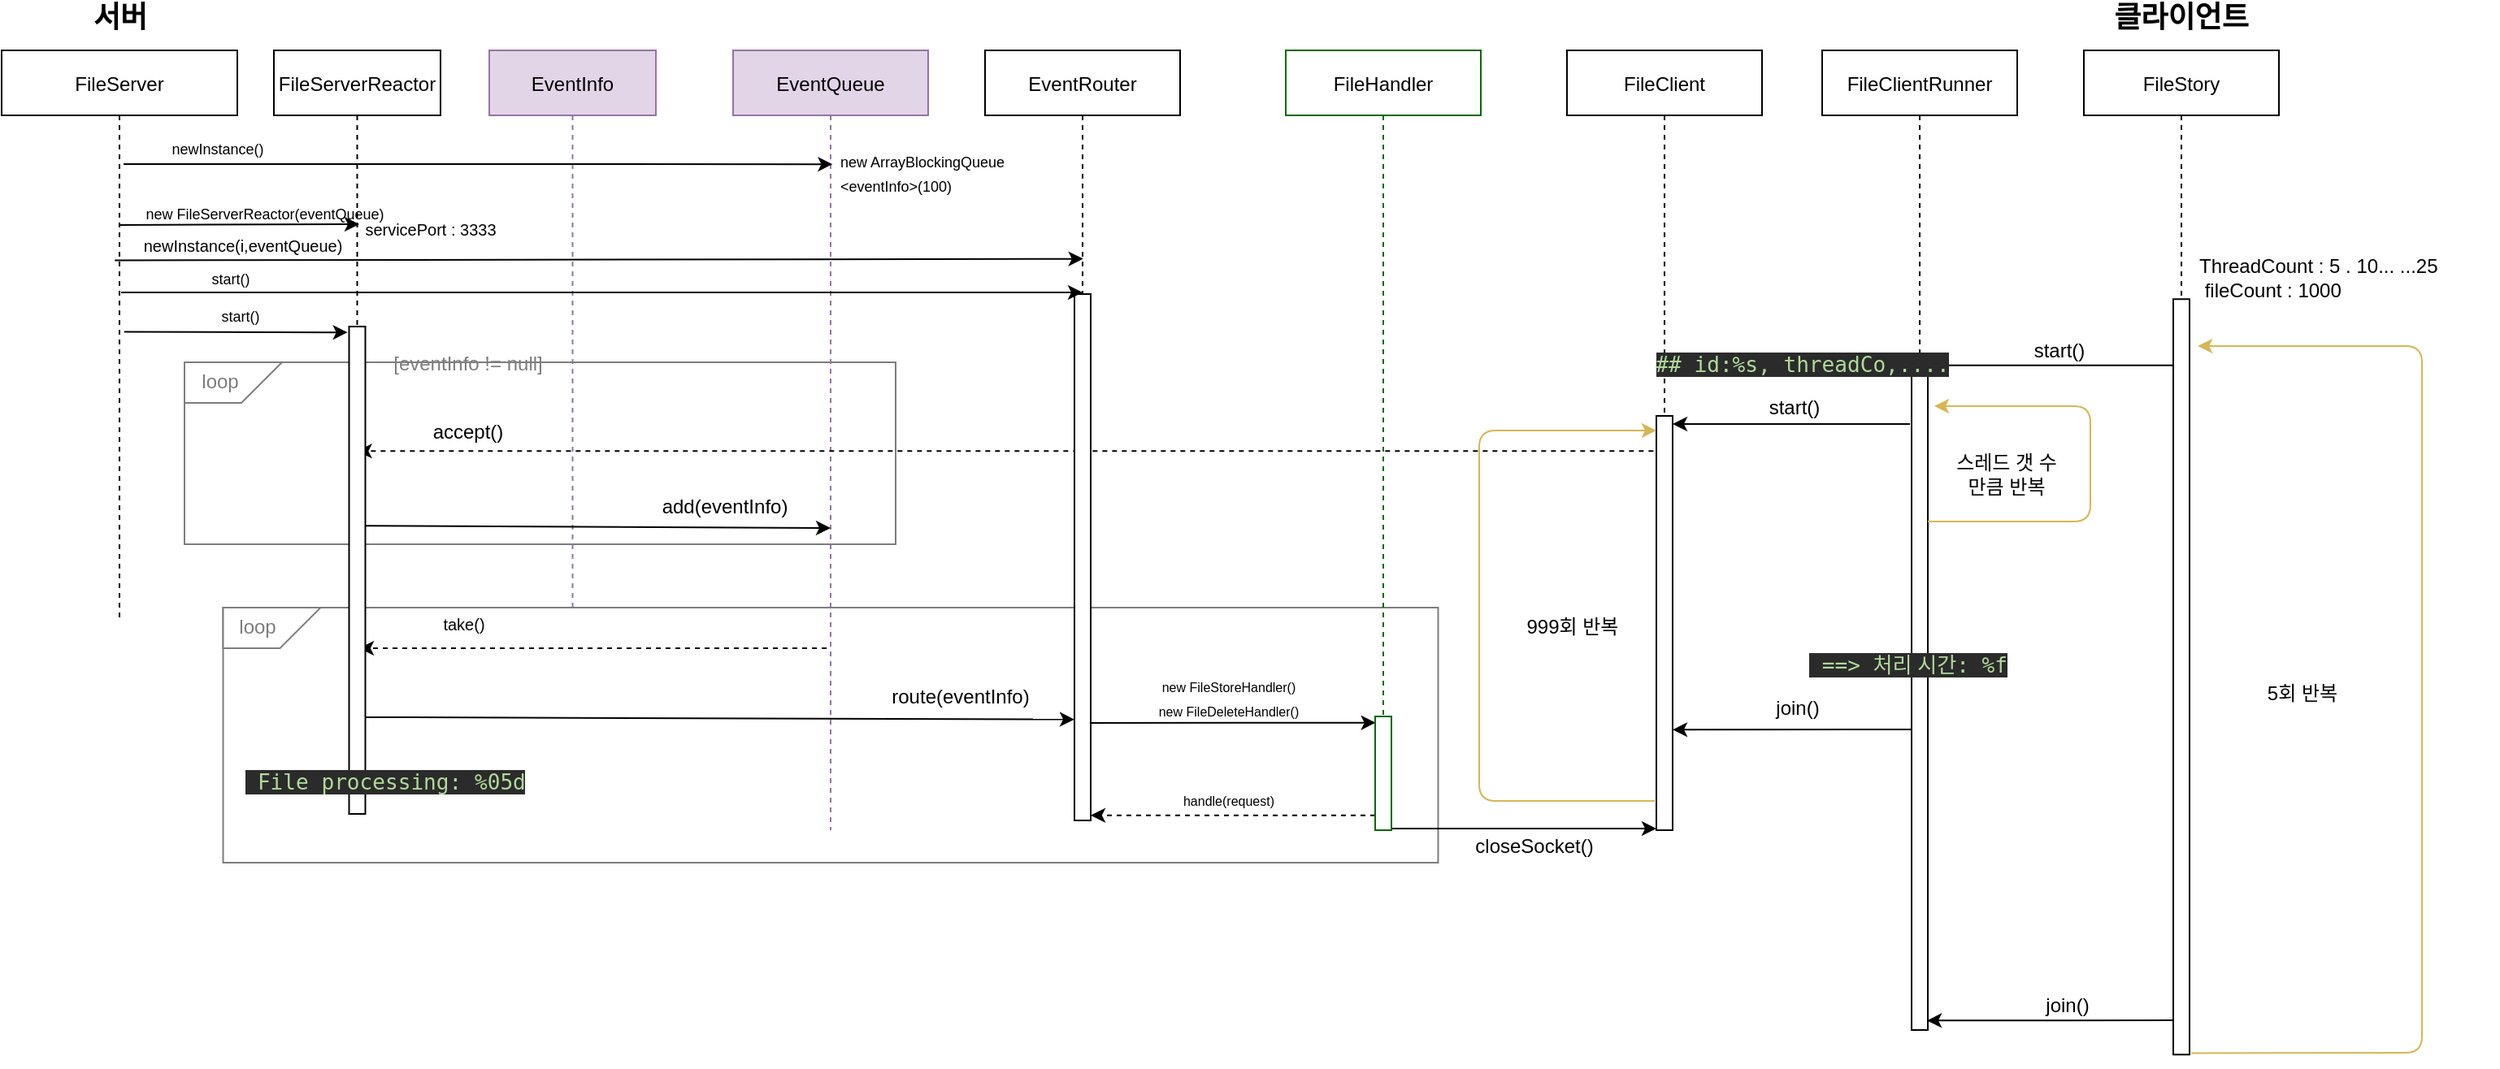 <mxfile version="14.8.1" type="github">
  <diagram id="kgpKYQtTHZ0yAKxKKP6v" name="Page-1">
    <mxGraphModel dx="1718" dy="935" grid="0" gridSize="10" guides="1" tooltips="1" connect="1" arrows="1" fold="1" page="1" pageScale="1" pageWidth="850" pageHeight="1100" math="0" shadow="0">
      <root>
        <mxCell id="0" />
        <mxCell id="1" parent="0" />
        <mxCell id="Pdf28RkhfNBAoE6ykQUz-179" value="" style="rounded=0;whiteSpace=wrap;html=1;strokeColor=#7D7D7D;" parent="1" vertex="1">
          <mxGeometry x="182.5" y="242" width="437.5" height="112" as="geometry" />
        </mxCell>
        <mxCell id="Pdf28RkhfNBAoE6ykQUz-164" value="EventInfo" style="shape=umlLifeline;perimeter=lifelinePerimeter;container=1;collapsible=0;recursiveResize=0;shadow=0;strokeWidth=1;fillColor=#e1d5e7;strokeColor=#9673a6;" parent="1" vertex="1">
          <mxGeometry x="370" y="50" width="102.5" height="420" as="geometry" />
        </mxCell>
        <mxCell id="Pdf28RkhfNBAoE6ykQUz-189" value="" style="rounded=0;whiteSpace=wrap;html=1;strokeColor=#7D7D7D;" parent="1" vertex="1">
          <mxGeometry x="206.25" y="393" width="747.5" height="157" as="geometry" />
        </mxCell>
        <mxCell id="Pdf28RkhfNBAoE6ykQUz-190" value="" style="shape=card;whiteSpace=wrap;html=1;rotation=0;size=40;direction=west;fontColor=#7D7D7D;strokeColor=#7D7D7D;" parent="1" vertex="1">
          <mxGeometry x="206.25" y="393" width="60" height="25" as="geometry" />
        </mxCell>
        <mxCell id="Pdf28RkhfNBAoE6ykQUz-191" value="loop" style="text;html=1;strokeColor=none;fillColor=none;align=center;verticalAlign=middle;whiteSpace=wrap;fontColor=#7D7D7D;" parent="1" vertex="1">
          <mxGeometry x="206.25" y="394.87" width="42.5" height="21.25" as="geometry" />
        </mxCell>
        <mxCell id="Pdf28RkhfNBAoE6ykQUz-146" value="" style="shape=card;whiteSpace=wrap;html=1;rotation=0;size=40;direction=west;fontColor=#7D7D7D;strokeColor=#7D7D7D;" parent="1" vertex="1">
          <mxGeometry x="182.5" y="242" width="60" height="25" as="geometry" />
        </mxCell>
        <mxCell id="Pdf28RkhfNBAoE6ykQUz-147" value="loop" style="text;html=1;strokeColor=none;fillColor=none;align=center;verticalAlign=middle;whiteSpace=wrap;fontColor=#7D7D7D;" parent="1" vertex="1">
          <mxGeometry x="182.5" y="243.87" width="42.5" height="21.25" as="geometry" />
        </mxCell>
        <mxCell id="Pdf28RkhfNBAoE6ykQUz-66" value="ThreadCount : 5 . 10... ...25&amp;nbsp; &amp;nbsp;fileCount : 1000" style="text;html=1;strokeColor=none;fillColor=none;align=left;verticalAlign=middle;whiteSpace=wrap;rounded=0;" parent="1" vertex="1">
          <mxGeometry x="1420" y="130" width="186" height="119.87" as="geometry" />
        </mxCell>
        <mxCell id="Pdf28RkhfNBAoE6ykQUz-68" value="FileServer" style="shape=umlLifeline;perimeter=lifelinePerimeter;container=1;collapsible=0;recursiveResize=0;shadow=0;strokeWidth=1;" parent="1" vertex="1">
          <mxGeometry x="70" y="50" width="145" height="350" as="geometry" />
        </mxCell>
        <mxCell id="Pdf28RkhfNBAoE6ykQUz-69" value="EventQueue" style="shape=umlLifeline;perimeter=lifelinePerimeter;container=1;collapsible=0;recursiveResize=0;shadow=0;strokeWidth=1;fillColor=#e1d5e7;strokeColor=#9673a6;" parent="1" vertex="1">
          <mxGeometry x="520" y="50" width="120" height="480" as="geometry" />
        </mxCell>
        <mxCell id="Pdf28RkhfNBAoE6ykQUz-73" value="&lt;font style=&quot;font-size: 9px&quot;&gt;new ArrayBlockingQueue&lt;br&gt;&amp;lt;eventInfo&amp;gt;(100)&lt;/font&gt;" style="text;html=1;strokeColor=none;fillColor=none;align=left;verticalAlign=middle;whiteSpace=wrap;" parent="1" vertex="1">
          <mxGeometry x="583.75" y="120" width="210" height="10" as="geometry" />
        </mxCell>
        <mxCell id="Pdf28RkhfNBAoE6ykQUz-76" value="FileStory" style="shape=umlLifeline;perimeter=lifelinePerimeter;container=1;collapsible=0;recursiveResize=0;shadow=0;strokeWidth=1;" parent="1" vertex="1">
          <mxGeometry x="1351" y="50" width="120" height="320" as="geometry" />
        </mxCell>
        <mxCell id="Pdf28RkhfNBAoE6ykQUz-77" value="EventRouter" style="shape=umlLifeline;perimeter=lifelinePerimeter;container=1;collapsible=0;recursiveResize=0;shadow=0;strokeWidth=1;" parent="1" vertex="1">
          <mxGeometry x="675" y="50" width="120" height="470" as="geometry" />
        </mxCell>
        <mxCell id="Pdf28RkhfNBAoE6ykQUz-78" value="&lt;font style=&quot;font-size: 18px&quot;&gt;&lt;b&gt;서버&lt;/b&gt;&lt;/font&gt;" style="text;html=1;strokeColor=none;fillColor=none;align=center;verticalAlign=middle;whiteSpace=wrap;" parent="1" vertex="1">
          <mxGeometry x="102.5" y="20" width="80" height="20" as="geometry" />
        </mxCell>
        <mxCell id="Pdf28RkhfNBAoE6ykQUz-79" value="&lt;font style=&quot;font-size: 18px&quot;&gt;&lt;b&gt;클라이언트&lt;/b&gt;&lt;/font&gt;" style="text;html=1;strokeColor=none;fillColor=none;align=center;verticalAlign=middle;whiteSpace=wrap;" parent="1" vertex="1">
          <mxGeometry x="1361" y="20" width="100" height="20" as="geometry" />
        </mxCell>
        <mxCell id="Pdf28RkhfNBAoE6ykQUz-80" value="" style="points=[];perimeter=orthogonalPerimeter;shadow=0;strokeWidth=1;" parent="1" vertex="1">
          <mxGeometry x="1406" y="203.13" width="10" height="465" as="geometry" />
        </mxCell>
        <mxCell id="Pdf28RkhfNBAoE6ykQUz-87" value="accept()" style="text;html=1;strokeColor=none;fillColor=none;align=center;verticalAlign=middle;whiteSpace=wrap;" parent="1" vertex="1">
          <mxGeometry x="337" y="275" width="40" height="20" as="geometry" />
        </mxCell>
        <mxCell id="Pdf28RkhfNBAoE6ykQUz-90" value="[eventInfo != null]" style="text;html=1;strokeColor=none;fillColor=none;align=center;verticalAlign=middle;whiteSpace=wrap;fontColor=#7D7D7D;" parent="1" vertex="1">
          <mxGeometry x="277" y="233" width="160" height="20" as="geometry" />
        </mxCell>
        <mxCell id="Pdf28RkhfNBAoE6ykQUz-96" value="" style="endArrow=classic;html=1;dashed=1;startArrow=none;exitX=-0.183;exitY=0.085;exitDx=0;exitDy=0;exitPerimeter=0;" parent="1" source="Pdf28RkhfNBAoE6ykQUz-100" target="Pdf28RkhfNBAoE6ykQUz-163" edge="1">
          <mxGeometry width="50" height="50" relative="1" as="geometry">
            <mxPoint x="847" y="296" as="sourcePoint" />
            <mxPoint x="300" y="297" as="targetPoint" />
            <Array as="points" />
          </mxGeometry>
        </mxCell>
        <mxCell id="Pdf28RkhfNBAoE6ykQUz-97" value="FileClientRunner" style="shape=umlLifeline;perimeter=lifelinePerimeter;container=1;collapsible=0;recursiveResize=0;shadow=0;strokeWidth=1;" parent="1" vertex="1">
          <mxGeometry x="1190" y="50" width="120" height="320" as="geometry" />
        </mxCell>
        <mxCell id="Pdf28RkhfNBAoE6ykQUz-98" value="" style="points=[];perimeter=orthogonalPerimeter;shadow=0;strokeWidth=1;" parent="1" vertex="1">
          <mxGeometry x="1245" y="238" width="10" height="415" as="geometry" />
        </mxCell>
        <mxCell id="Pdf28RkhfNBAoE6ykQUz-99" value="FileClient" style="shape=umlLifeline;perimeter=lifelinePerimeter;container=1;collapsible=0;recursiveResize=0;shadow=0;strokeWidth=1;" parent="1" vertex="1">
          <mxGeometry x="1033" y="50" width="120" height="304" as="geometry" />
        </mxCell>
        <mxCell id="Pdf28RkhfNBAoE6ykQUz-100" value="" style="points=[];perimeter=orthogonalPerimeter;shadow=0;strokeWidth=1;" parent="1" vertex="1">
          <mxGeometry x="1088" y="275" width="10" height="255" as="geometry" />
        </mxCell>
        <mxCell id="Pdf28RkhfNBAoE6ykQUz-101" value="" style="endArrow=classic;html=1;" parent="1" edge="1">
          <mxGeometry width="50" height="50" relative="1" as="geometry">
            <mxPoint x="1406" y="243.88" as="sourcePoint" />
            <mxPoint x="1257" y="243.88" as="targetPoint" />
            <Array as="points" />
          </mxGeometry>
        </mxCell>
        <mxCell id="Pdf28RkhfNBAoE6ykQUz-102" value="start()" style="text;html=1;strokeColor=none;fillColor=none;align=center;verticalAlign=middle;whiteSpace=wrap;rounded=0;" parent="1" vertex="1">
          <mxGeometry x="1316" y="207.88" width="40" height="54" as="geometry" />
        </mxCell>
        <mxCell id="Pdf28RkhfNBAoE6ykQUz-103" value="" style="endArrow=classic;html=1;" parent="1" target="Pdf28RkhfNBAoE6ykQUz-100" edge="1">
          <mxGeometry width="50" height="50" relative="1" as="geometry">
            <mxPoint x="1244" y="280" as="sourcePoint" />
            <mxPoint x="1295" y="266" as="targetPoint" />
            <Array as="points">
              <mxPoint x="1170" y="280" />
            </Array>
          </mxGeometry>
        </mxCell>
        <mxCell id="Pdf28RkhfNBAoE6ykQUz-104" value="start()" style="text;html=1;strokeColor=none;fillColor=none;align=center;verticalAlign=middle;whiteSpace=wrap;rounded=0;" parent="1" vertex="1">
          <mxGeometry x="1153" y="260" width="40" height="20" as="geometry" />
        </mxCell>
        <mxCell id="Pdf28RkhfNBAoE6ykQUz-105" value="&lt;pre style=&quot;background-color: #2b2b2b ; color: #a9b7c6 ; font-family: &amp;quot;jetbrains mono&amp;quot; , monospace ; font-size: 9.8pt&quot;&gt;&lt;span style=&quot;color: #b0d99a&quot;&gt; ==&amp;gt; &lt;/span&gt;&lt;span style=&quot;color: #b0d99a ; font-family: &amp;quot;맑은 고딕&amp;quot;&quot;&gt;처리 시간&lt;/span&gt;&lt;span style=&quot;color: #b0d99a&quot;&gt;: %f&lt;/span&gt;&lt;/pre&gt;" style="text;html=1;strokeColor=none;fillColor=none;align=center;verticalAlign=middle;whiteSpace=wrap;rounded=0;" parent="1" vertex="1">
          <mxGeometry x="1223" y="418" width="40" height="20" as="geometry" />
        </mxCell>
        <mxCell id="Pdf28RkhfNBAoE6ykQUz-106" style="edgeStyle=orthogonalEdgeStyle;rounded=0;orthogonalLoop=1;jettySize=auto;html=1;exitX=0.5;exitY=1;exitDx=0;exitDy=0;" parent="1" source="Pdf28RkhfNBAoE6ykQUz-105" target="Pdf28RkhfNBAoE6ykQUz-105" edge="1">
          <mxGeometry relative="1" as="geometry" />
        </mxCell>
        <mxCell id="Pdf28RkhfNBAoE6ykQUz-107" value="" style="endArrow=classic;html=1;entryX=1;entryY=0.189;entryDx=0;entryDy=0;entryPerimeter=0;" parent="1" edge="1">
          <mxGeometry width="50" height="50" relative="1" as="geometry">
            <mxPoint x="1245" y="468" as="sourcePoint" />
            <mxPoint x="1098" y="468.15" as="targetPoint" />
          </mxGeometry>
        </mxCell>
        <mxCell id="Pdf28RkhfNBAoE6ykQUz-108" value="join()" style="text;html=1;strokeColor=none;fillColor=none;align=center;verticalAlign=middle;whiteSpace=wrap;rounded=0;" parent="1" vertex="1">
          <mxGeometry x="1155" y="445" width="40" height="20" as="geometry" />
        </mxCell>
        <mxCell id="Pdf28RkhfNBAoE6ykQUz-109" value="&lt;pre style=&quot;background-color: #2b2b2b ; color: #a9b7c6 ; font-family: &amp;#34;jetbrains mono&amp;#34; , monospace ; font-size: 9.8pt&quot;&gt;&lt;span style=&quot;color: #b0d99a&quot;&gt;## id:%s, threadCo,....&lt;/span&gt;&lt;/pre&gt;" style="text;html=1;strokeColor=none;fillColor=none;align=center;verticalAlign=middle;whiteSpace=wrap;rounded=0;" parent="1" vertex="1">
          <mxGeometry x="1158" y="233" width="40" height="20" as="geometry" />
        </mxCell>
        <mxCell id="Pdf28RkhfNBAoE6ykQUz-111" style="edgeStyle=orthogonalEdgeStyle;rounded=0;orthogonalLoop=1;jettySize=auto;html=1;exitX=0.5;exitY=1;exitDx=0;exitDy=0;" parent="1" source="Pdf28RkhfNBAoE6ykQUz-109" target="Pdf28RkhfNBAoE6ykQUz-109" edge="1">
          <mxGeometry relative="1" as="geometry" />
        </mxCell>
        <mxCell id="Pdf28RkhfNBAoE6ykQUz-112" value="999회 반복" style="text;html=1;strokeColor=none;fillColor=none;align=center;verticalAlign=middle;whiteSpace=wrap;rounded=0;" parent="1" vertex="1">
          <mxGeometry x="998" y="395" width="77" height="20" as="geometry" />
        </mxCell>
        <mxCell id="Pdf28RkhfNBAoE6ykQUz-114" value="" style="endArrow=classic;html=1;fillColor=#fff2cc;strokeColor=#d6b656;" parent="1" edge="1">
          <mxGeometry width="50" height="50" relative="1" as="geometry">
            <mxPoint x="1255" y="340" as="sourcePoint" />
            <mxPoint x="1259" y="269" as="targetPoint" />
            <Array as="points">
              <mxPoint x="1355" y="340" />
              <mxPoint x="1355" y="269" />
            </Array>
          </mxGeometry>
        </mxCell>
        <mxCell id="Pdf28RkhfNBAoE6ykQUz-115" value="스레드 갯 수 만큼 반복" style="text;html=1;strokeColor=none;fillColor=none;align=center;verticalAlign=middle;whiteSpace=wrap;rounded=0;" parent="1" vertex="1">
          <mxGeometry x="1267" y="301" width="73" height="20" as="geometry" />
        </mxCell>
        <mxCell id="Pdf28RkhfNBAoE6ykQUz-116" value="" style="endArrow=classic;html=1;entryX=0.953;entryY=0.986;entryDx=0;entryDy=0;entryPerimeter=0;" parent="1" target="Pdf28RkhfNBAoE6ykQUz-98" edge="1">
          <mxGeometry width="50" height="50" relative="1" as="geometry">
            <mxPoint x="1406" y="647" as="sourcePoint" />
            <mxPoint x="1267" y="403" as="targetPoint" />
          </mxGeometry>
        </mxCell>
        <mxCell id="Pdf28RkhfNBAoE6ykQUz-117" value="join()" style="text;html=1;strokeColor=none;fillColor=none;align=center;verticalAlign=middle;whiteSpace=wrap;rounded=0;" parent="1" vertex="1">
          <mxGeometry x="1321" y="628" width="40" height="20" as="geometry" />
        </mxCell>
        <mxCell id="Pdf28RkhfNBAoE6ykQUz-118" value="" style="endArrow=classic;html=1;fillColor=#fff2cc;strokeColor=#d6b656;entryX=1.512;entryY=0.03;entryDx=0;entryDy=0;entryPerimeter=0;exitX=1.1;exitY=0.966;exitDx=0;exitDy=0;exitPerimeter=0;" parent="1" edge="1">
          <mxGeometry width="50" height="50" relative="1" as="geometry">
            <mxPoint x="1417.0" y="667.19" as="sourcePoint" />
            <mxPoint x="1421.12" y="231.95" as="targetPoint" />
            <Array as="points">
              <mxPoint x="1559" y="667" />
              <mxPoint x="1559" y="232" />
            </Array>
          </mxGeometry>
        </mxCell>
        <mxCell id="Pdf28RkhfNBAoE6ykQUz-119" value="5회 반복" style="text;html=1;strokeColor=none;fillColor=none;align=center;verticalAlign=middle;whiteSpace=wrap;rounded=0;" parent="1" vertex="1">
          <mxGeometry x="1448" y="435.5" width="75" height="20" as="geometry" />
        </mxCell>
        <mxCell id="Pdf28RkhfNBAoE6ykQUz-122" value="FileHandler" style="shape=umlLifeline;perimeter=lifelinePerimeter;container=1;collapsible=0;recursiveResize=0;shadow=0;strokeWidth=1;strokeColor=#006900;" parent="1" vertex="1">
          <mxGeometry x="860" y="50" width="120" height="410" as="geometry" />
        </mxCell>
        <mxCell id="Pdf28RkhfNBAoE6ykQUz-123" value="" style="endArrow=classic;html=1;entryX=0.033;entryY=0.055;entryDx=0;entryDy=0;entryPerimeter=0;" parent="1" target="Pdf28RkhfNBAoE6ykQUz-127" edge="1">
          <mxGeometry width="50" height="50" relative="1" as="geometry">
            <mxPoint x="735" y="464" as="sourcePoint" />
            <mxPoint x="915" y="470" as="targetPoint" />
          </mxGeometry>
        </mxCell>
        <mxCell id="Pdf28RkhfNBAoE6ykQUz-124" value="" style="endArrow=classic;html=1;dashed=1;" parent="1" source="Pdf28RkhfNBAoE6ykQUz-127" edge="1">
          <mxGeometry width="50" height="50" relative="1" as="geometry">
            <mxPoint x="505.0" y="638.104" as="sourcePoint" />
            <mxPoint x="740" y="520.83" as="targetPoint" />
          </mxGeometry>
        </mxCell>
        <mxCell id="Pdf28RkhfNBAoE6ykQUz-125" value="&lt;font style=&quot;font-size: 8px&quot;&gt;new FileStoreHandler()&lt;br&gt;new FileDeleteHandler()&lt;br&gt;&lt;/font&gt;" style="text;html=1;strokeColor=none;fillColor=none;align=center;verticalAlign=middle;whiteSpace=wrap;rounded=0;" parent="1" vertex="1">
          <mxGeometry x="675" y="443.0" width="300" height="10" as="geometry" />
        </mxCell>
        <mxCell id="Pdf28RkhfNBAoE6ykQUz-126" value="&lt;font color=&quot;#000000&quot;&gt;&lt;span style=&quot;font-size: 8px&quot;&gt;handle(request)&lt;/span&gt;&lt;/font&gt;" style="text;html=1;strokeColor=none;fillColor=none;align=center;verticalAlign=middle;whiteSpace=wrap;rounded=0;fontColor=#7D7D7D;" parent="1" vertex="1">
          <mxGeometry x="805" y="500.83" width="40" height="20" as="geometry" />
        </mxCell>
        <mxCell id="Pdf28RkhfNBAoE6ykQUz-130" value="&lt;font color=&quot;#000000&quot;&gt;closeSocket()&lt;/font&gt;" style="text;html=1;strokeColor=none;fillColor=none;align=center;verticalAlign=middle;whiteSpace=wrap;rounded=0;fontColor=#7D7D7D;" parent="1" vertex="1">
          <mxGeometry x="993" y="530" width="40" height="20" as="geometry" />
        </mxCell>
        <mxCell id="Pdf28RkhfNBAoE6ykQUz-140" value="&lt;font style=&quot;font-size: 10px&quot;&gt;newInstance(i,eventQueue)&lt;/font&gt;" style="text;html=1;align=center;verticalAlign=middle;resizable=0;points=[];autosize=1;strokeColor=none;" parent="1" vertex="1">
          <mxGeometry x="147.5" y="160" width="140" height="20" as="geometry" />
        </mxCell>
        <mxCell id="Pdf28RkhfNBAoE6ykQUz-144" value="" style="points=[];perimeter=orthogonalPerimeter;shadow=0;strokeWidth=1;" parent="1" vertex="1">
          <mxGeometry x="730" y="200" width="10" height="324" as="geometry" />
        </mxCell>
        <mxCell id="Pdf28RkhfNBAoE6ykQUz-148" value="" style="endArrow=classic;html=1;dashed=1;" parent="1" edge="1">
          <mxGeometry width="50" height="50" relative="1" as="geometry">
            <mxPoint x="577.5" y="418" as="sourcePoint" />
            <mxPoint x="290" y="418" as="targetPoint" />
          </mxGeometry>
        </mxCell>
        <mxCell id="Pdf28RkhfNBAoE6ykQUz-149" value="&lt;font style=&quot;font-size: 10px&quot;&gt;take()&lt;/font&gt;" style="text;html=1;align=center;verticalAlign=middle;resizable=0;points=[];autosize=1;strokeColor=none;" parent="1" vertex="1">
          <mxGeometry x="333.75" y="392.5" width="40" height="20" as="geometry" />
        </mxCell>
        <mxCell id="Pdf28RkhfNBAoE6ykQUz-163" value="FileServerReactor" style="shape=umlLifeline;perimeter=lifelinePerimeter;container=1;collapsible=0;recursiveResize=0;shadow=0;strokeWidth=1;" parent="1" vertex="1">
          <mxGeometry x="237.5" y="50" width="102.5" height="350" as="geometry" />
        </mxCell>
        <mxCell id="Pdf28RkhfNBAoE6ykQUz-165" value="" style="endArrow=classic;html=1;entryX=0.51;entryY=0.146;entryDx=0;entryDy=0;entryPerimeter=0;" parent="1" target="Pdf28RkhfNBAoE6ykQUz-69" edge="1">
          <mxGeometry width="50" height="50" relative="1" as="geometry">
            <mxPoint x="145" y="120" as="sourcePoint" />
            <mxPoint x="580" y="121" as="targetPoint" />
          </mxGeometry>
        </mxCell>
        <mxCell id="Pdf28RkhfNBAoE6ykQUz-166" value="&lt;font style=&quot;font-size: 9px&quot;&gt;newInstance()&lt;/font&gt;" style="text;html=1;strokeColor=none;fillColor=none;align=center;verticalAlign=middle;whiteSpace=wrap;rounded=0;" parent="1" vertex="1">
          <mxGeometry x="182.5" y="100" width="40" height="20" as="geometry" />
        </mxCell>
        <mxCell id="Pdf28RkhfNBAoE6ykQUz-167" value="" style="endArrow=classic;html=1;exitX=0.502;exitY=0.307;exitDx=0;exitDy=0;exitPerimeter=0;" parent="1" source="Pdf28RkhfNBAoE6ykQUz-68" edge="1">
          <mxGeometry width="50" height="50" relative="1" as="geometry">
            <mxPoint x="790" y="450" as="sourcePoint" />
            <mxPoint x="290" y="157" as="targetPoint" />
          </mxGeometry>
        </mxCell>
        <mxCell id="Pdf28RkhfNBAoE6ykQUz-168" value="&lt;font style=&quot;font-size: 9px&quot;&gt;new FileServerReactor(eventQueue)&lt;/font&gt;" style="text;html=1;strokeColor=none;fillColor=none;align=center;verticalAlign=middle;whiteSpace=wrap;rounded=0;" parent="1" vertex="1">
          <mxGeometry x="123.75" y="140" width="216.25" height="20" as="geometry" />
        </mxCell>
        <mxCell id="Pdf28RkhfNBAoE6ykQUz-169" value="&lt;font size=&quot;1&quot;&gt;servicePort : 3333&lt;br&gt;&lt;/font&gt;" style="text;html=1;strokeColor=none;fillColor=none;align=center;verticalAlign=middle;whiteSpace=wrap;rounded=0;" parent="1" vertex="1">
          <mxGeometry x="279" y="150" width="110" height="20" as="geometry" />
        </mxCell>
        <mxCell id="Pdf28RkhfNBAoE6ykQUz-170" value="" style="endArrow=classic;html=1;exitX=0.52;exitY=0.495;exitDx=0;exitDy=0;exitPerimeter=0;entryX=-0.092;entryY=0.012;entryDx=0;entryDy=0;entryPerimeter=0;" parent="1" source="Pdf28RkhfNBAoE6ykQUz-68" target="Pdf28RkhfNBAoE6ykQUz-173" edge="1">
          <mxGeometry width="50" height="50" relative="1" as="geometry">
            <mxPoint x="142.79" y="200.58" as="sourcePoint" />
            <mxPoint x="290" y="200.13" as="targetPoint" />
          </mxGeometry>
        </mxCell>
        <mxCell id="Pdf28RkhfNBAoE6ykQUz-171" value="&lt;font style=&quot;font-size: 9px&quot;&gt;start()&lt;/font&gt;" style="text;html=1;strokeColor=none;fillColor=none;align=center;verticalAlign=middle;whiteSpace=wrap;rounded=0;" parent="1" vertex="1">
          <mxGeometry x="109.37" y="203.13" width="216.25" height="20" as="geometry" />
        </mxCell>
        <mxCell id="Pdf28RkhfNBAoE6ykQUz-173" value="" style="points=[];perimeter=orthogonalPerimeter;shadow=0;strokeWidth=1;" parent="1" vertex="1">
          <mxGeometry x="283.75" y="220" width="10" height="300" as="geometry" />
        </mxCell>
        <mxCell id="Pdf28RkhfNBAoE6ykQUz-180" value="" style="endArrow=classic;html=1;exitX=1.033;exitY=0.219;exitDx=0;exitDy=0;exitPerimeter=0;" parent="1" edge="1">
          <mxGeometry width="50" height="50" relative="1" as="geometry">
            <mxPoint x="293.75" y="460.446" as="sourcePoint" />
            <mxPoint x="730" y="461.83" as="targetPoint" />
          </mxGeometry>
        </mxCell>
        <mxCell id="Pdf28RkhfNBAoE6ykQUz-181" value="route(eventInfo)" style="text;html=1;strokeColor=none;fillColor=none;align=center;verticalAlign=middle;whiteSpace=wrap;" parent="1" vertex="1">
          <mxGeometry x="640" y="438.0" width="40" height="20" as="geometry" />
        </mxCell>
        <mxCell id="Pdf28RkhfNBAoE6ykQUz-182" value="" style="endArrow=classic;html=1;entryX=0.503;entryY=0.273;entryDx=0;entryDy=0;entryPerimeter=0;" parent="1" target="Pdf28RkhfNBAoE6ykQUz-77" edge="1">
          <mxGeometry width="50" height="50" relative="1" as="geometry">
            <mxPoint x="139.64" y="179.27" as="sourcePoint" />
            <mxPoint x="575.0" y="179.17" as="targetPoint" />
          </mxGeometry>
        </mxCell>
        <mxCell id="Pdf28RkhfNBAoE6ykQUz-183" value="" style="endArrow=classic;html=1;exitX=1.033;exitY=0.219;exitDx=0;exitDy=0;exitPerimeter=0;" parent="1" edge="1">
          <mxGeometry width="50" height="50" relative="1" as="geometry">
            <mxPoint x="293.75" y="342.616" as="sourcePoint" />
            <mxPoint x="580" y="344" as="targetPoint" />
          </mxGeometry>
        </mxCell>
        <mxCell id="Pdf28RkhfNBAoE6ykQUz-184" value="add(eventInfo)" style="text;html=1;strokeColor=none;fillColor=none;align=center;verticalAlign=middle;whiteSpace=wrap;" parent="1" vertex="1">
          <mxGeometry x="490" y="321" width="50" height="20" as="geometry" />
        </mxCell>
        <mxCell id="Pdf28RkhfNBAoE6ykQUz-91" value="&lt;pre style=&quot;background-color: #2b2b2b ; color: #a9b7c6 ; font-family: &amp;#34;jetbrains mono&amp;#34; , monospace ; font-size: 9.8pt&quot;&gt;&lt;pre style=&quot;font-family: &amp;#34;jetbrains mono&amp;#34; , monospace ; font-size: 9.8pt&quot;&gt;&lt;span style=&quot;color: #b0d99a&quot;&gt; File processing: %05d&lt;/span&gt;&lt;/pre&gt;&lt;/pre&gt;" style="text;html=1;strokeColor=none;fillColor=none;align=center;verticalAlign=middle;whiteSpace=wrap;" parent="1" vertex="1">
          <mxGeometry x="285.62" y="490" width="40" height="20" as="geometry" />
        </mxCell>
        <mxCell id="Pdf28RkhfNBAoE6ykQUz-185" value="" style="endArrow=classic;html=1;fillColor=#fff2cc;strokeColor=#d6b656;" parent="1" edge="1">
          <mxGeometry width="50" height="50" relative="1" as="geometry">
            <mxPoint x="1087" y="512" as="sourcePoint" />
            <mxPoint x="1088" y="284" as="targetPoint" />
            <Array as="points">
              <mxPoint x="979" y="512" />
              <mxPoint x="979" y="284" />
            </Array>
          </mxGeometry>
        </mxCell>
        <mxCell id="Pdf28RkhfNBAoE6ykQUz-195" value="" style="endArrow=classic;html=1;exitX=0.52;exitY=0.94;exitDx=0;exitDy=0;exitPerimeter=0;" parent="1" edge="1">
          <mxGeometry width="50" height="50" relative="1" as="geometry">
            <mxPoint x="143.52" y="198.94" as="sourcePoint" />
            <mxPoint x="735" y="199" as="targetPoint" />
          </mxGeometry>
        </mxCell>
        <mxCell id="Pdf28RkhfNBAoE6ykQUz-196" value="&lt;font style=&quot;font-size: 9px&quot;&gt;start()&lt;/font&gt;" style="text;html=1;strokeColor=none;fillColor=none;align=center;verticalAlign=middle;whiteSpace=wrap;rounded=0;" parent="1" vertex="1">
          <mxGeometry x="102.5" y="179.94" width="216.25" height="20" as="geometry" />
        </mxCell>
        <mxCell id="Pdf28RkhfNBAoE6ykQUz-201" value="" style="endArrow=classic;html=1;" parent="1" edge="1">
          <mxGeometry width="50" height="50" relative="1" as="geometry">
            <mxPoint x="920" y="529" as="sourcePoint" />
            <mxPoint x="1088" y="529" as="targetPoint" />
          </mxGeometry>
        </mxCell>
        <mxCell id="Pdf28RkhfNBAoE6ykQUz-127" value="" style="points=[];perimeter=orthogonalPerimeter;shadow=0;strokeWidth=1;fontStyle=1;strokeColor=#006900;" parent="1" vertex="1">
          <mxGeometry x="915" y="460" width="10" height="70" as="geometry" />
        </mxCell>
      </root>
    </mxGraphModel>
  </diagram>
</mxfile>
